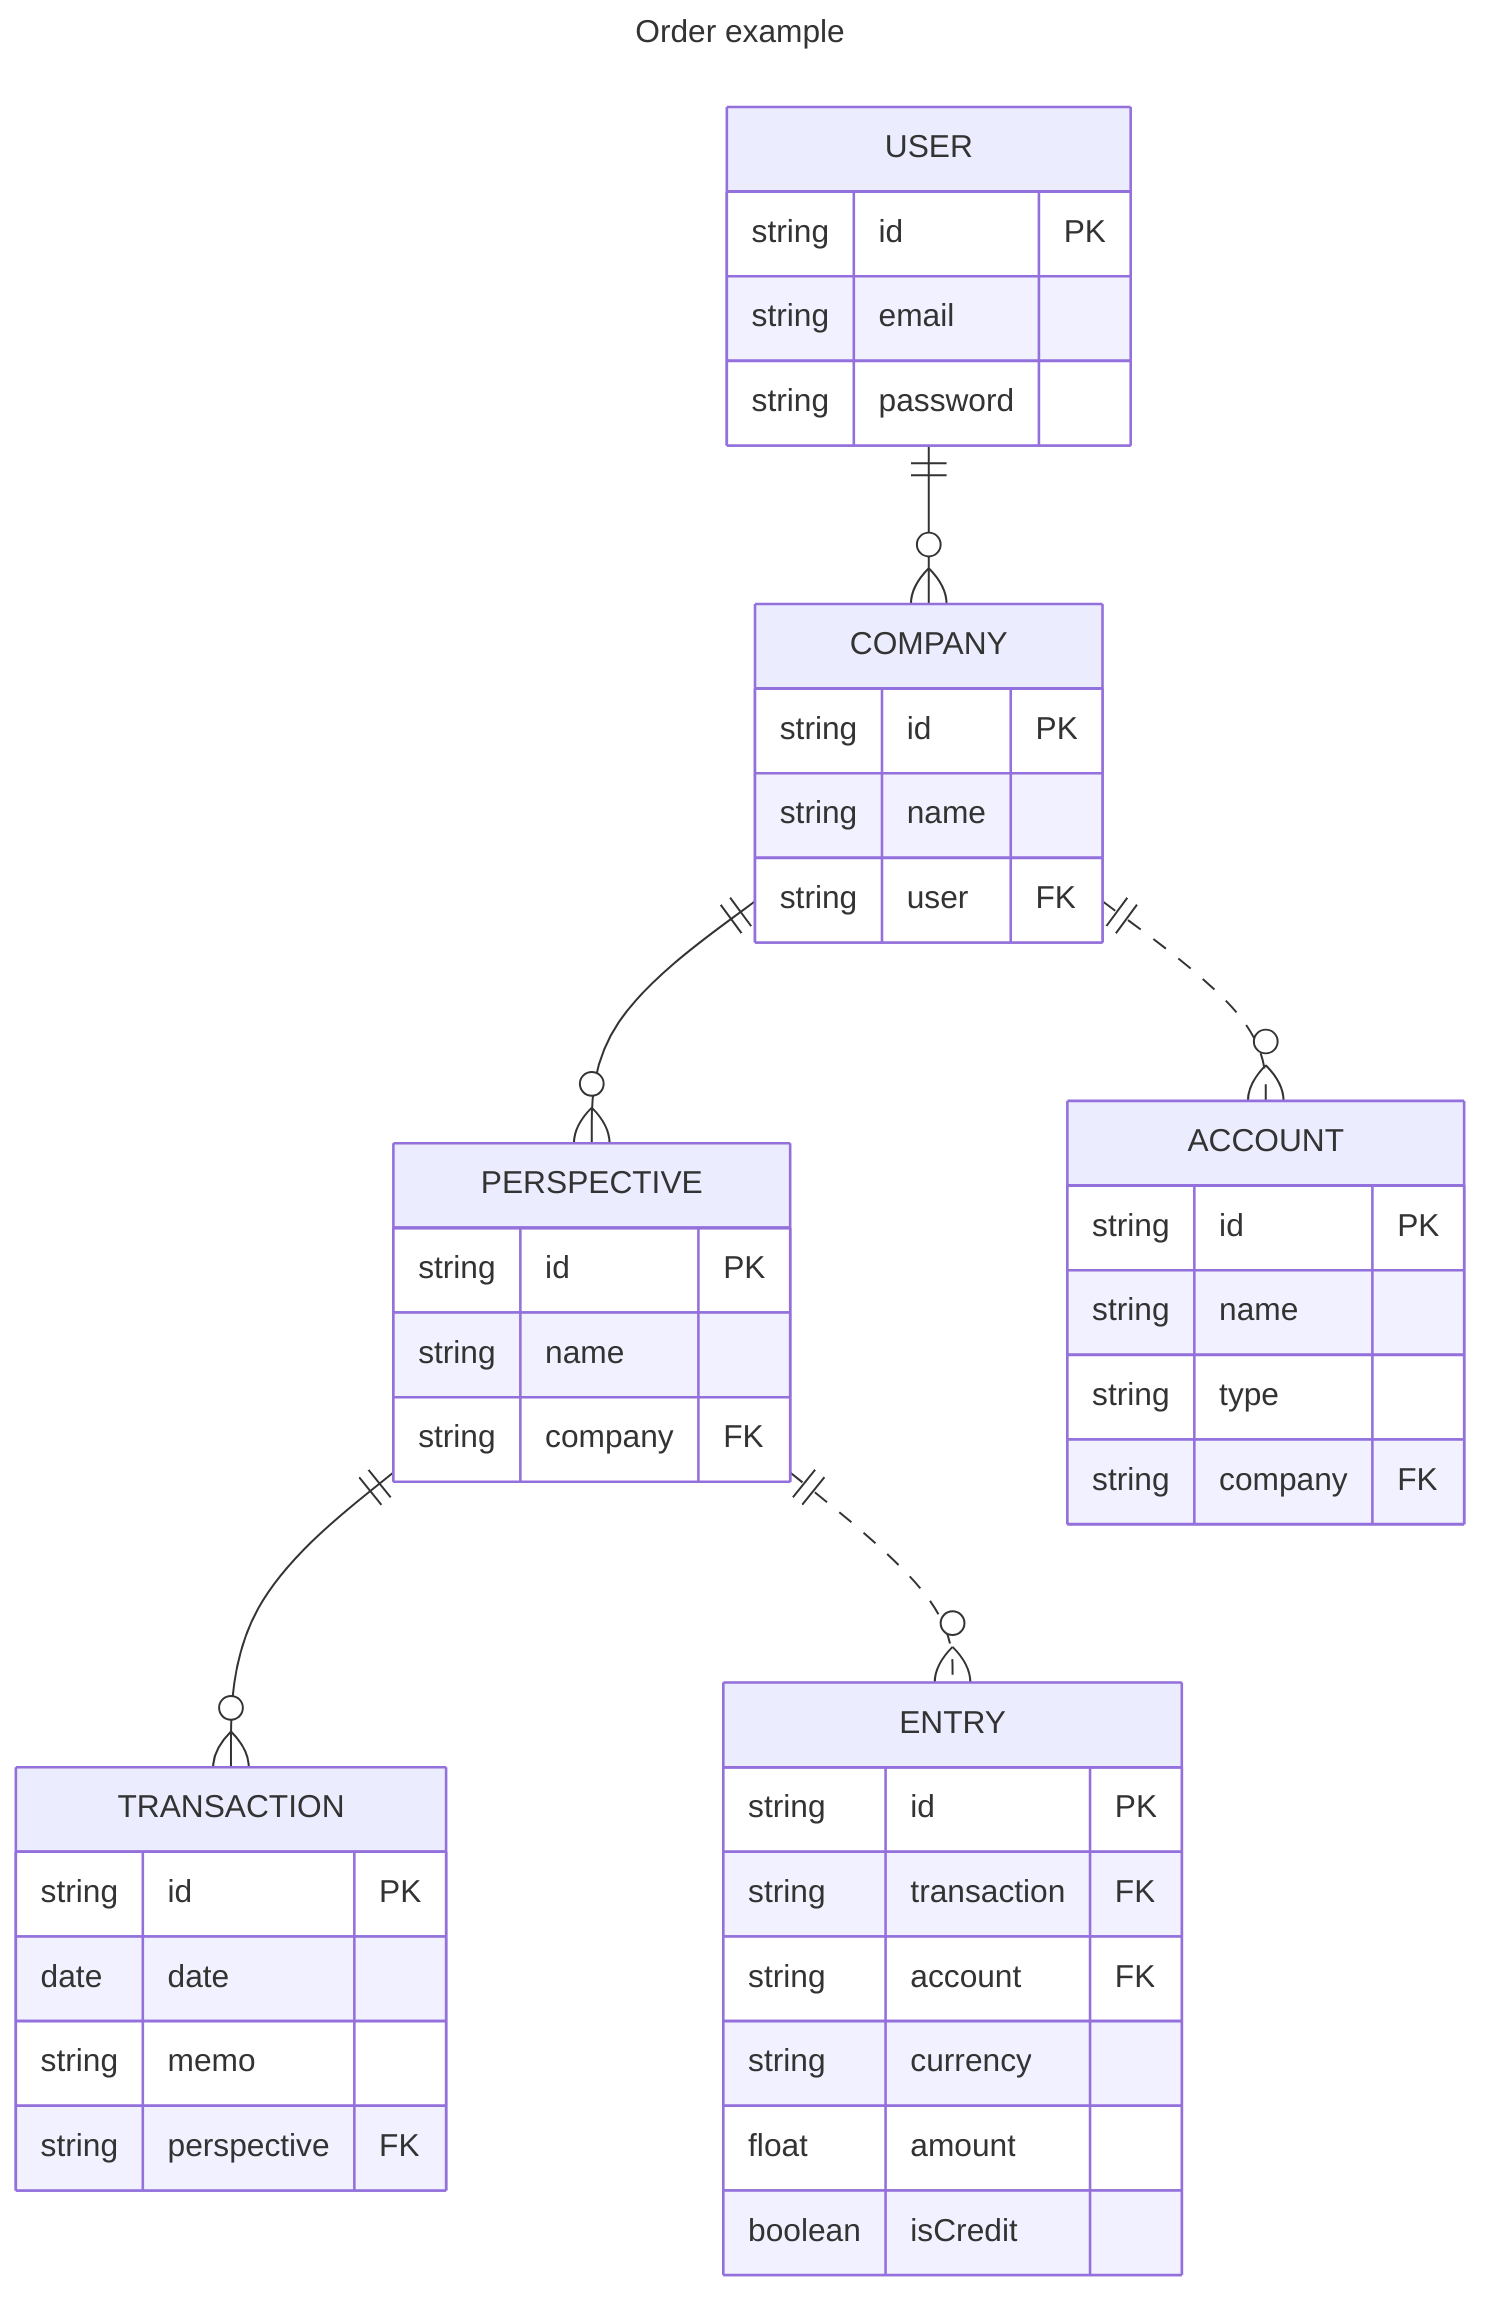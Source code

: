 ---
title: Order example
---
erDiagram
    accTitle: The company's Entity Relationship Diagram
    accDescr {
        A user has one or more companies
        A company has one or more perspectives
        A company also has a chart of accounts
        A perspective has one or more transactions
        A perspective has one or more entries
        A user has an email and password
        A company has an id, name, and userid
    }
    USER ||--o{ COMPANY : ""
    USER {
        string id PK
        string email
        string password
    }
    COMPANY ||--o{ PERSPECTIVE : ""
    COMPANY {
        string id PK
        string name
        string user FK
    }
    COMPANY ||..o{ ACCOUNT : ""
    PERSPECTIVE ||--o{ TRANSACTION : ""
    PERSPECTIVE {
        string id PK
        string name
        string company FK
    }
    PERSPECTIVE ||..o{ ENTRY : ""
    ACCOUNT {
        string id PK
        string name
        string type
        string company FK
    }
    TRANSACTION {
        string id PK
        date date
        string memo
        string perspective FK
    }
    ENTRY {
        string id PK
        string transaction FK
        string account FK
        string currency
        float amount
        boolean isCredit
    }